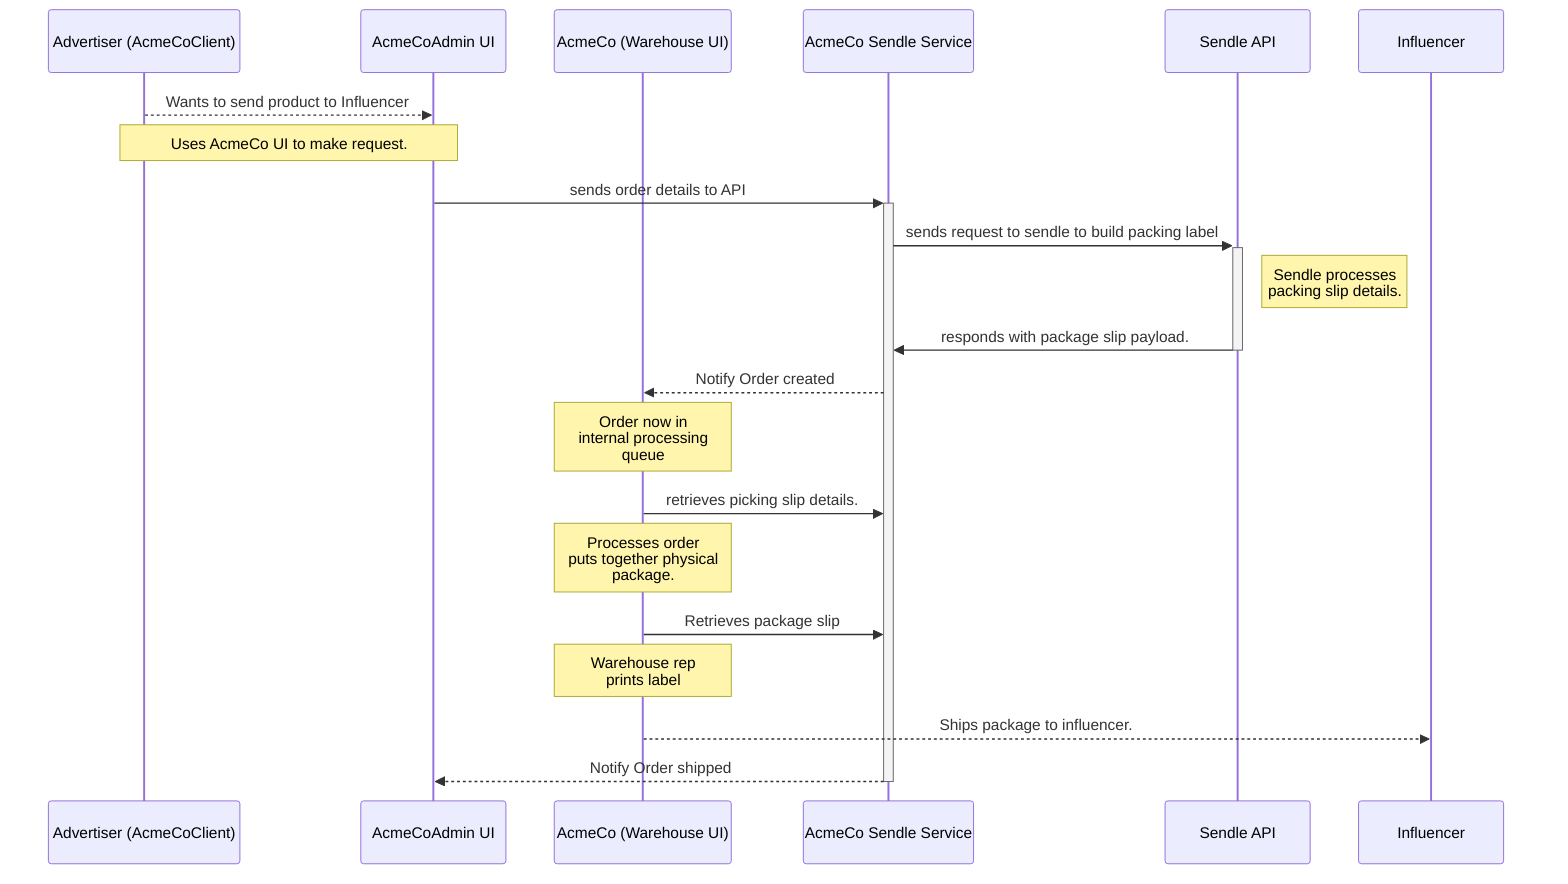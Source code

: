 sequenceDiagram

participant advertiser as Advertiser (AcmeCoClient)
participant vampAdmin as AcmeCoAdmin UI
participant warehouse as AcmeCo (Warehouse UI)
participant vampApi as AcmeCo Sendle Service

participant sendle as Sendle API
participant influencer as Influencer

advertiser-->>vampAdmin: Wants to send product to Influencer
Note over advertiser,vampAdmin: Uses AcmeCo UI to make request.

vampAdmin->>+vampApi: sends order details to API

vampApi->>+sendle: sends request to sendle to build packing label
note right of sendle: Sendle processes <br/> packing slip details.
sendle->>-vampApi: responds with package slip payload.
vampApi-->>warehouse: Notify Order created
note over warehouse: Order now in <br/>internal processing <br/>queue
warehouse->>vampApi: retrieves picking slip details.
# vampApi-->>vampAdmin: Notify Order processing
Note over warehouse: Processes order <br/>puts together physical<br/>package.

warehouse->>vampApi: Retrieves package slip
# warehouse-->>vampAdmin: Warehouse retrieves label pdf

# vampAdmin->>vampApi: request label
# vampApi->>vampAdmin: sends back link to packing label. (cached)
note over warehouse: Warehouse rep <br/> prints label
warehouse-->>influencer: Ships package to influencer.
vampApi-->>-vampAdmin: Notify Order shipped